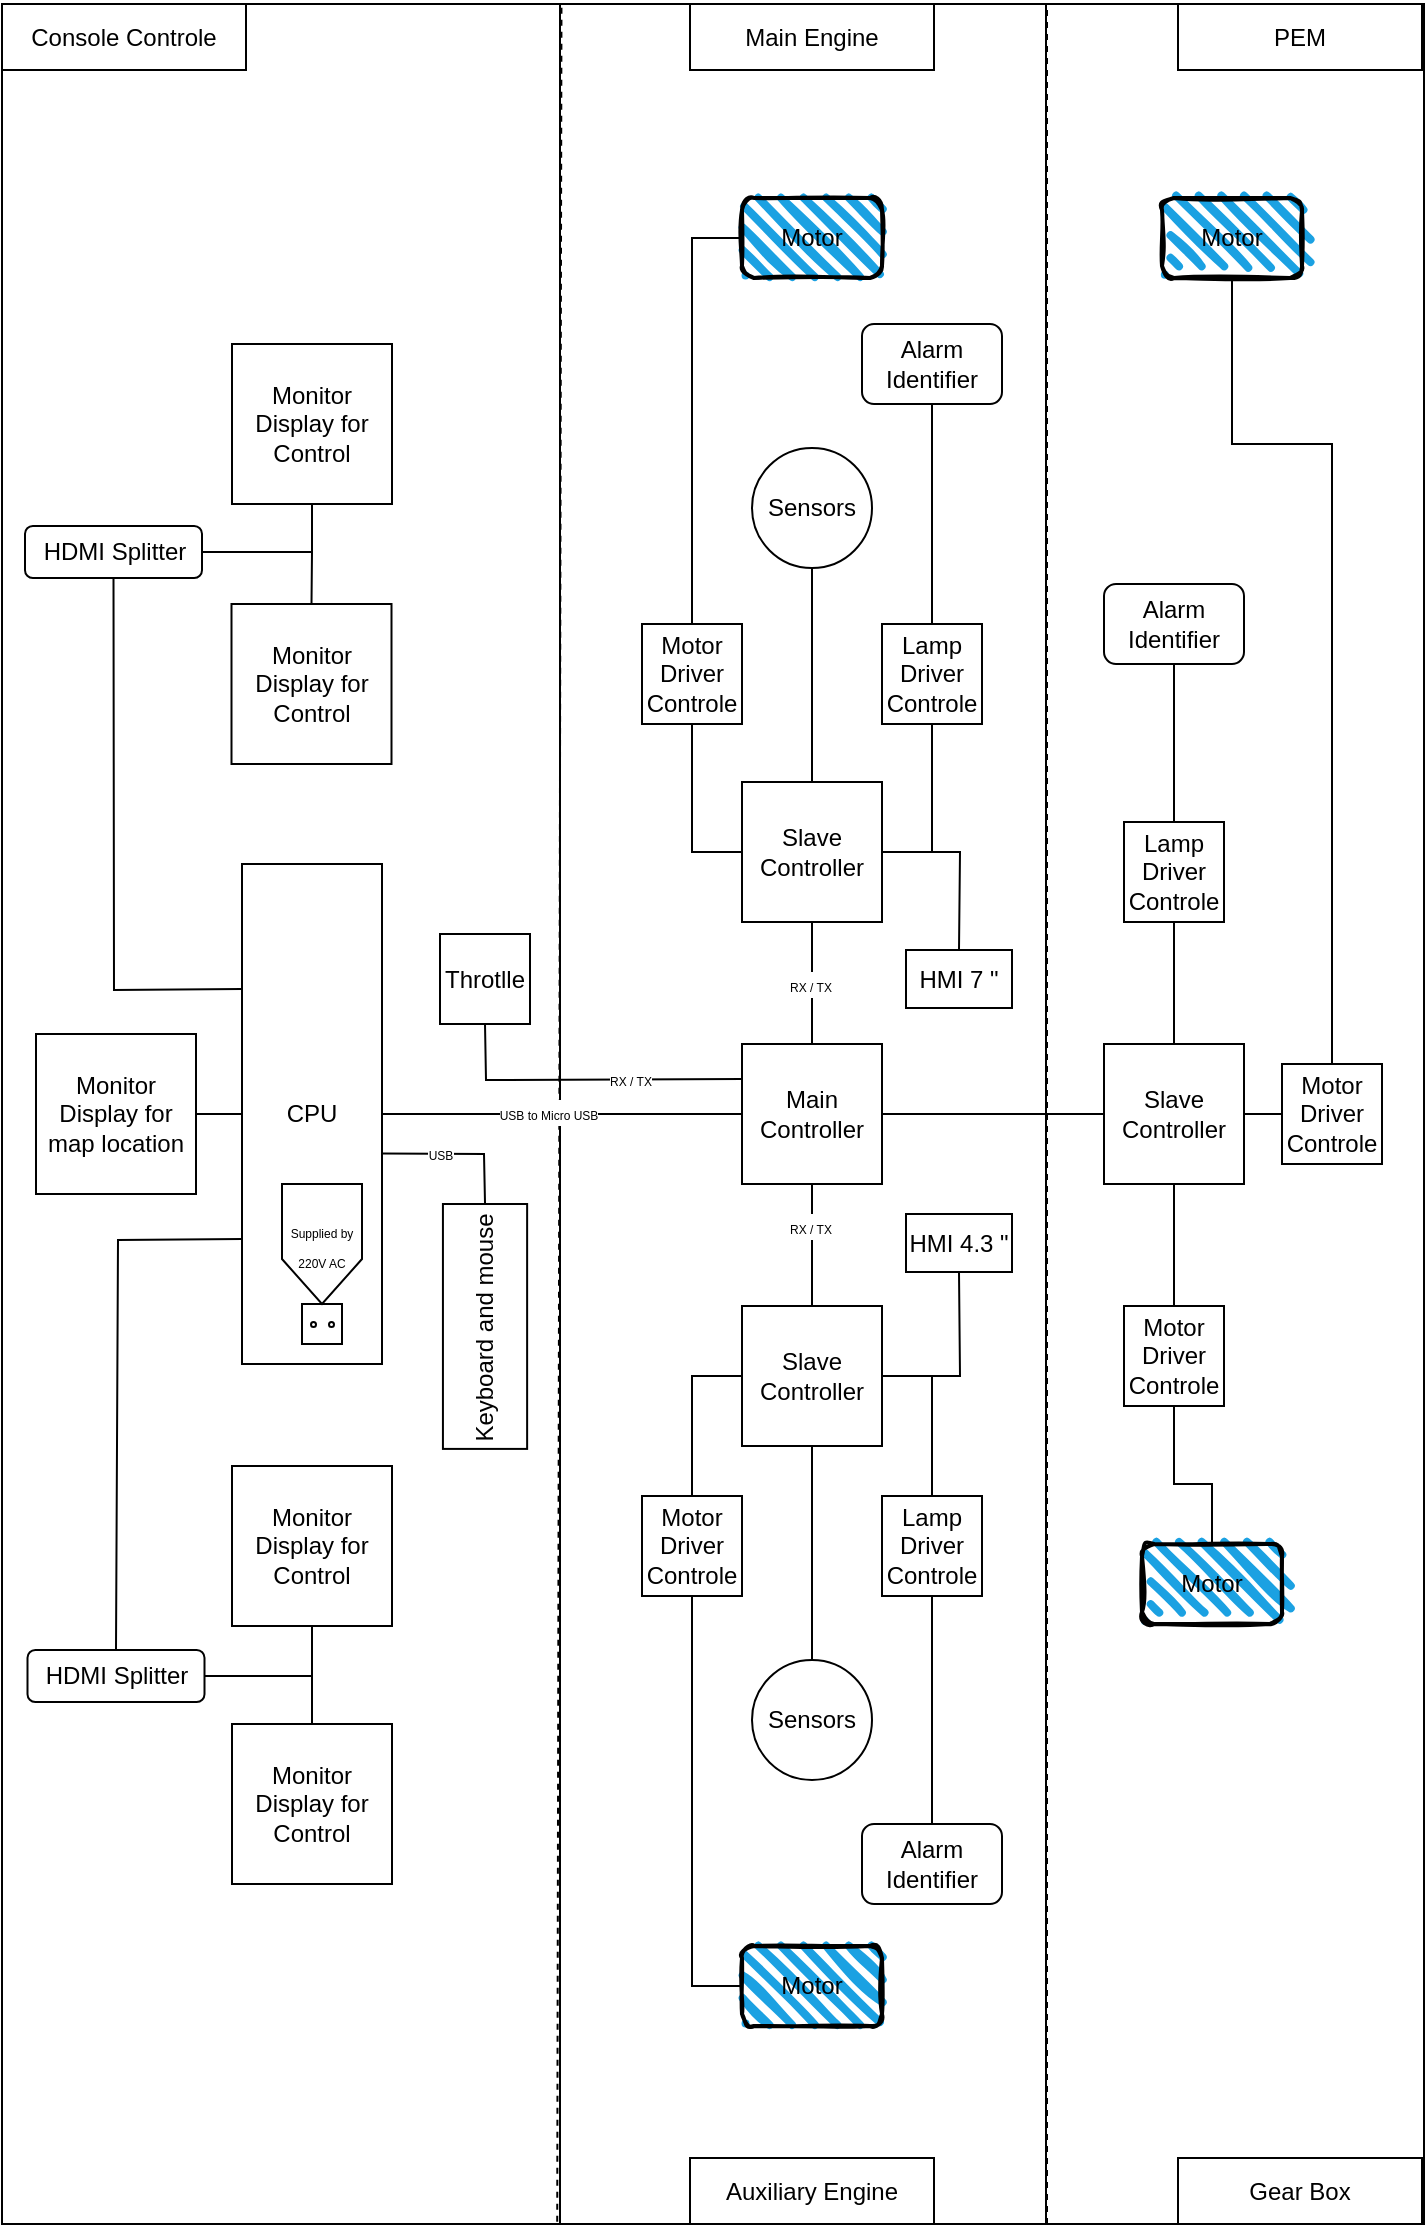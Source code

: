<mxfile version="23.0.2" type="github">
  <diagram name="Page-1" id="bdS_hWGNOkwyjjd48Gf8">
    <mxGraphModel dx="2605" dy="1338" grid="0" gridSize="10" guides="1" tooltips="1" connect="1" arrows="1" fold="1" page="1" pageScale="1" pageWidth="827" pageHeight="1169" math="0" shadow="0">
      <root>
        <mxCell id="0" />
        <mxCell id="1" parent="0" />
        <mxCell id="d3ICCTbF8nOoWMCPjpBj-5" value="&lt;br&gt;" style="rounded=0;whiteSpace=wrap;html=1;" parent="1" vertex="1">
          <mxGeometry x="58" y="24" width="710" height="1110" as="geometry" />
        </mxCell>
        <mxCell id="tNhVOZxFXTZ1Ly7ThZuJ-10" value="" style="rounded=0;whiteSpace=wrap;html=1;fontSize=11;" vertex="1" parent="1">
          <mxGeometry x="580" y="24" width="189" height="1110" as="geometry" />
        </mxCell>
        <mxCell id="tNhVOZxFXTZ1Ly7ThZuJ-9" value="" style="rounded=0;whiteSpace=wrap;html=1;fontSize=11;" vertex="1" parent="1">
          <mxGeometry x="337" y="579" width="243" height="555" as="geometry" />
        </mxCell>
        <mxCell id="tNhVOZxFXTZ1Ly7ThZuJ-6" value="" style="rounded=0;whiteSpace=wrap;html=1;fontSize=11;" vertex="1" parent="1">
          <mxGeometry x="58" y="24" width="279" height="1110" as="geometry" />
        </mxCell>
        <mxCell id="tNhVOZxFXTZ1Ly7ThZuJ-7" value="" style="rounded=0;whiteSpace=wrap;html=1;fontSize=11;" vertex="1" parent="1">
          <mxGeometry x="337" y="24" width="243" height="555" as="geometry" />
        </mxCell>
        <mxCell id="d3ICCTbF8nOoWMCPjpBj-6" value="" style="endArrow=none;dashed=1;html=1;rounded=0;entryX=0.394;entryY=-0.001;entryDx=0;entryDy=0;entryPerimeter=0;exitX=0.391;exitY=0.999;exitDx=0;exitDy=0;exitPerimeter=0;" parent="1" source="d3ICCTbF8nOoWMCPjpBj-5" target="d3ICCTbF8nOoWMCPjpBj-5" edge="1">
          <mxGeometry width="50" height="50" relative="1" as="geometry">
            <mxPoint x="338" y="1134" as="sourcePoint" />
            <mxPoint x="338" y="21" as="targetPoint" />
          </mxGeometry>
        </mxCell>
        <mxCell id="d3ICCTbF8nOoWMCPjpBj-12" value="Main Controller" style="whiteSpace=wrap;html=1;aspect=fixed;" parent="1" vertex="1">
          <mxGeometry x="428" y="544" width="70" height="70" as="geometry" />
        </mxCell>
        <mxCell id="d3ICCTbF8nOoWMCPjpBj-13" value="" style="endArrow=none;html=1;rounded=0;entryX=1;entryY=0.5;entryDx=0;entryDy=0;exitX=0;exitY=0.5;exitDx=0;exitDy=0;" parent="1" source="d3ICCTbF8nOoWMCPjpBj-12" target="d3ICCTbF8nOoWMCPjpBj-11" edge="1">
          <mxGeometry width="50" height="50" relative="1" as="geometry">
            <mxPoint x="478" y="584" as="sourcePoint" />
            <mxPoint x="528" y="534" as="targetPoint" />
          </mxGeometry>
        </mxCell>
        <mxCell id="d3ICCTbF8nOoWMCPjpBj-32" value="&lt;font style=&quot;font-size: 6px;&quot;&gt;USB to Micro USB&lt;/font&gt;" style="edgeLabel;html=1;align=center;verticalAlign=middle;resizable=0;points=[];" parent="d3ICCTbF8nOoWMCPjpBj-13" vertex="1" connectable="0">
          <mxGeometry x="0.082" y="1" relative="1" as="geometry">
            <mxPoint y="-2" as="offset" />
          </mxGeometry>
        </mxCell>
        <mxCell id="d3ICCTbF8nOoWMCPjpBj-15" value="Slave Controller" style="whiteSpace=wrap;html=1;aspect=fixed;" parent="1" vertex="1">
          <mxGeometry x="428" y="413" width="70" height="70" as="geometry" />
        </mxCell>
        <mxCell id="d3ICCTbF8nOoWMCPjpBj-16" value="Slave Controller" style="whiteSpace=wrap;html=1;aspect=fixed;" parent="1" vertex="1">
          <mxGeometry x="428" y="675" width="70" height="70" as="geometry" />
        </mxCell>
        <mxCell id="d3ICCTbF8nOoWMCPjpBj-24" value="" style="endArrow=none;html=1;rounded=0;exitX=0.5;exitY=0;exitDx=0;exitDy=0;entryX=0.5;entryY=1;entryDx=0;entryDy=0;" parent="1" source="d3ICCTbF8nOoWMCPjpBj-12" target="d3ICCTbF8nOoWMCPjpBj-15" edge="1">
          <mxGeometry width="50" height="50" relative="1" as="geometry">
            <mxPoint x="478" y="544" as="sourcePoint" />
            <mxPoint x="528" y="494" as="targetPoint" />
          </mxGeometry>
        </mxCell>
        <mxCell id="d3ICCTbF8nOoWMCPjpBj-41" value="&lt;font style=&quot;font-size: 6px;&quot;&gt;RX / TX&lt;/font&gt;" style="edgeLabel;html=1;align=center;verticalAlign=middle;resizable=0;points=[];" parent="d3ICCTbF8nOoWMCPjpBj-24" vertex="1" connectable="0">
          <mxGeometry x="0.005" y="1" relative="1" as="geometry">
            <mxPoint as="offset" />
          </mxGeometry>
        </mxCell>
        <mxCell id="d3ICCTbF8nOoWMCPjpBj-25" value="" style="endArrow=none;html=1;rounded=0;exitX=0.5;exitY=0;exitDx=0;exitDy=0;entryX=0.5;entryY=1;entryDx=0;entryDy=0;" parent="1" source="d3ICCTbF8nOoWMCPjpBj-16" target="d3ICCTbF8nOoWMCPjpBj-12" edge="1">
          <mxGeometry width="50" height="50" relative="1" as="geometry">
            <mxPoint x="438" y="554" as="sourcePoint" />
            <mxPoint x="438" y="524" as="targetPoint" />
          </mxGeometry>
        </mxCell>
        <mxCell id="d3ICCTbF8nOoWMCPjpBj-42" value="&lt;font style=&quot;font-size: 6px;&quot;&gt;RX / TX&lt;/font&gt;" style="edgeLabel;html=1;align=center;verticalAlign=middle;resizable=0;points=[];" parent="d3ICCTbF8nOoWMCPjpBj-25" vertex="1" connectable="0">
          <mxGeometry x="0.321" y="1" relative="1" as="geometry">
            <mxPoint as="offset" />
          </mxGeometry>
        </mxCell>
        <mxCell id="d3ICCTbF8nOoWMCPjpBj-26" value="Throtlle" style="whiteSpace=wrap;html=1;aspect=fixed;" parent="1" vertex="1">
          <mxGeometry x="277" y="489" width="45" height="45" as="geometry" />
        </mxCell>
        <mxCell id="d3ICCTbF8nOoWMCPjpBj-27" value="Keyboard and mouse" style="rounded=0;html=1;whiteSpace=wrap;direction=west;align=center;rotation=270;" parent="1" vertex="1">
          <mxGeometry x="238.29" y="664.18" width="122.45" height="42.1" as="geometry" />
        </mxCell>
        <mxCell id="d3ICCTbF8nOoWMCPjpBj-30" value="" style="endArrow=none;html=1;rounded=0;exitX=0.5;exitY=1;exitDx=0;exitDy=0;entryX=0;entryY=0.25;entryDx=0;entryDy=0;" parent="1" source="d3ICCTbF8nOoWMCPjpBj-26" target="d3ICCTbF8nOoWMCPjpBj-12" edge="1">
          <mxGeometry width="50" height="50" relative="1" as="geometry">
            <mxPoint x="408" y="644" as="sourcePoint" />
            <mxPoint x="458" y="594" as="targetPoint" />
            <Array as="points">
              <mxPoint x="300" y="562" />
            </Array>
          </mxGeometry>
        </mxCell>
        <mxCell id="d3ICCTbF8nOoWMCPjpBj-31" value="&lt;font style=&quot;font-size: 6px;&quot;&gt;RX / TX&lt;/font&gt;" style="edgeLabel;html=1;align=center;verticalAlign=middle;resizable=0;points=[];spacingTop=0;spacingLeft=0;" parent="d3ICCTbF8nOoWMCPjpBj-30" vertex="1" connectable="0">
          <mxGeometry x="0.281" y="-1" relative="1" as="geometry">
            <mxPoint y="-2" as="offset" />
          </mxGeometry>
        </mxCell>
        <mxCell id="d3ICCTbF8nOoWMCPjpBj-33" value="" style="endArrow=none;html=1;rounded=0;exitX=0;exitY=0.5;exitDx=0;exitDy=0;entryX=1.004;entryY=0.579;entryDx=0;entryDy=0;entryPerimeter=0;" parent="1" source="d3ICCTbF8nOoWMCPjpBj-27" target="d3ICCTbF8nOoWMCPjpBj-11" edge="1">
          <mxGeometry width="50" height="50" relative="1" as="geometry">
            <mxPoint x="225" y="630" as="sourcePoint" />
            <mxPoint x="275" y="580" as="targetPoint" />
            <Array as="points">
              <mxPoint x="299" y="599" />
            </Array>
          </mxGeometry>
        </mxCell>
        <mxCell id="d3ICCTbF8nOoWMCPjpBj-34" value="&lt;font style=&quot;font-size: 6px;&quot;&gt;USB&lt;/font&gt;" style="edgeLabel;html=1;align=center;verticalAlign=middle;resizable=0;points=[];" parent="d3ICCTbF8nOoWMCPjpBj-33" vertex="1" connectable="0">
          <mxGeometry x="0.251" relative="1" as="geometry">
            <mxPoint y="-1" as="offset" />
          </mxGeometry>
        </mxCell>
        <mxCell id="d3ICCTbF8nOoWMCPjpBj-36" value="Console Controle" style="rounded=0;whiteSpace=wrap;html=1;" parent="1" vertex="1">
          <mxGeometry x="58" y="24" width="122" height="33" as="geometry" />
        </mxCell>
        <mxCell id="d3ICCTbF8nOoWMCPjpBj-37" value="Main Engine" style="rounded=0;whiteSpace=wrap;html=1;" parent="1" vertex="1">
          <mxGeometry x="402" y="24" width="122" height="33" as="geometry" />
        </mxCell>
        <mxCell id="d3ICCTbF8nOoWMCPjpBj-38" value="Auxiliary Engine" style="rounded=0;whiteSpace=wrap;html=1;" parent="1" vertex="1">
          <mxGeometry x="402" y="1101" width="122" height="33" as="geometry" />
        </mxCell>
        <mxCell id="d3ICCTbF8nOoWMCPjpBj-39" value="" style="endArrow=none;dashed=1;html=1;rounded=0;entryX=0.75;entryY=0;entryDx=0;entryDy=0;exitX=0.75;exitY=1;exitDx=0;exitDy=0;" parent="1" edge="1">
          <mxGeometry width="50" height="50" relative="1" as="geometry">
            <mxPoint x="580.5" y="1134" as="sourcePoint" />
            <mxPoint x="580.5" y="24" as="targetPoint" />
          </mxGeometry>
        </mxCell>
        <mxCell id="d3ICCTbF8nOoWMCPjpBj-40" value="PEM" style="rounded=0;whiteSpace=wrap;html=1;" parent="1" vertex="1">
          <mxGeometry x="646" y="24" width="122" height="33" as="geometry" />
        </mxCell>
        <mxCell id="d3ICCTbF8nOoWMCPjpBj-43" value="Motor Driver Controle" style="whiteSpace=wrap;html=1;aspect=fixed;" parent="1" vertex="1">
          <mxGeometry x="378" y="334" width="50" height="50" as="geometry" />
        </mxCell>
        <mxCell id="d3ICCTbF8nOoWMCPjpBj-44" value="Lamp Driver Controle" style="whiteSpace=wrap;html=1;aspect=fixed;" parent="1" vertex="1">
          <mxGeometry x="498" y="334" width="50" height="50" as="geometry" />
        </mxCell>
        <mxCell id="d3ICCTbF8nOoWMCPjpBj-45" value="Sensors" style="ellipse;whiteSpace=wrap;html=1;aspect=fixed;" parent="1" vertex="1">
          <mxGeometry x="433" y="246" width="60" height="60" as="geometry" />
        </mxCell>
        <mxCell id="d3ICCTbF8nOoWMCPjpBj-46" value="" style="endArrow=none;html=1;rounded=0;entryX=0.5;entryY=1;entryDx=0;entryDy=0;" parent="1" source="d3ICCTbF8nOoWMCPjpBj-15" target="d3ICCTbF8nOoWMCPjpBj-45" edge="1">
          <mxGeometry width="50" height="50" relative="1" as="geometry">
            <mxPoint x="528" y="344" as="sourcePoint" />
            <mxPoint x="578" y="294" as="targetPoint" />
          </mxGeometry>
        </mxCell>
        <mxCell id="d3ICCTbF8nOoWMCPjpBj-47" value="" style="endArrow=none;html=1;rounded=0;exitX=0.5;exitY=1;exitDx=0;exitDy=0;entryX=0;entryY=0.5;entryDx=0;entryDy=0;" parent="1" source="d3ICCTbF8nOoWMCPjpBj-43" target="d3ICCTbF8nOoWMCPjpBj-15" edge="1">
          <mxGeometry width="50" height="50" relative="1" as="geometry">
            <mxPoint x="528" y="414" as="sourcePoint" />
            <mxPoint x="578" y="364" as="targetPoint" />
            <Array as="points">
              <mxPoint x="403" y="448" />
            </Array>
          </mxGeometry>
        </mxCell>
        <mxCell id="d3ICCTbF8nOoWMCPjpBj-48" value="" style="endArrow=none;html=1;rounded=0;entryX=0.5;entryY=1;entryDx=0;entryDy=0;exitX=1;exitY=0.5;exitDx=0;exitDy=0;" parent="1" source="d3ICCTbF8nOoWMCPjpBj-15" target="d3ICCTbF8nOoWMCPjpBj-44" edge="1">
          <mxGeometry width="50" height="50" relative="1" as="geometry">
            <mxPoint x="468" y="434" as="sourcePoint" />
            <mxPoint x="518" y="384" as="targetPoint" />
            <Array as="points">
              <mxPoint x="523" y="448" />
            </Array>
          </mxGeometry>
        </mxCell>
        <mxCell id="d3ICCTbF8nOoWMCPjpBj-50" value="Motor" style="rounded=1;whiteSpace=wrap;html=1;strokeWidth=2;fillWeight=4;hachureGap=8;hachureAngle=45;fillColor=#1ba1e2;sketch=1;" parent="1" vertex="1">
          <mxGeometry x="428" y="121" width="70" height="40" as="geometry" />
        </mxCell>
        <mxCell id="d3ICCTbF8nOoWMCPjpBj-52" value="" style="endArrow=none;html=1;rounded=0;exitX=0.5;exitY=0;exitDx=0;exitDy=0;entryX=0;entryY=0.5;entryDx=0;entryDy=0;" parent="1" source="d3ICCTbF8nOoWMCPjpBj-43" target="d3ICCTbF8nOoWMCPjpBj-50" edge="1">
          <mxGeometry width="50" height="50" relative="1" as="geometry">
            <mxPoint x="538" y="264" as="sourcePoint" />
            <mxPoint x="588" y="214" as="targetPoint" />
            <Array as="points">
              <mxPoint x="403" y="141" />
            </Array>
          </mxGeometry>
        </mxCell>
        <mxCell id="d3ICCTbF8nOoWMCPjpBj-53" value="Alarm Identifier" style="rounded=1;whiteSpace=wrap;html=1;" parent="1" vertex="1">
          <mxGeometry x="488" y="184" width="70" height="40" as="geometry" />
        </mxCell>
        <mxCell id="d3ICCTbF8nOoWMCPjpBj-54" value="" style="endArrow=none;html=1;rounded=0;entryX=0.5;entryY=1;entryDx=0;entryDy=0;exitX=0.5;exitY=0;exitDx=0;exitDy=0;" parent="1" source="d3ICCTbF8nOoWMCPjpBj-44" target="d3ICCTbF8nOoWMCPjpBj-53" edge="1">
          <mxGeometry width="50" height="50" relative="1" as="geometry">
            <mxPoint x="558" y="304" as="sourcePoint" />
            <mxPoint x="608" y="254" as="targetPoint" />
          </mxGeometry>
        </mxCell>
        <mxCell id="d3ICCTbF8nOoWMCPjpBj-55" value="Sensors" style="ellipse;whiteSpace=wrap;html=1;aspect=fixed;" parent="1" vertex="1">
          <mxGeometry x="433" y="852" width="60" height="60" as="geometry" />
        </mxCell>
        <mxCell id="d3ICCTbF8nOoWMCPjpBj-56" value="" style="endArrow=none;html=1;rounded=0;entryX=0.5;entryY=1;entryDx=0;entryDy=0;exitX=0.5;exitY=0;exitDx=0;exitDy=0;" parent="1" source="d3ICCTbF8nOoWMCPjpBj-55" target="d3ICCTbF8nOoWMCPjpBj-16" edge="1">
          <mxGeometry width="50" height="50" relative="1" as="geometry">
            <mxPoint x="462.38" y="852" as="sourcePoint" />
            <mxPoint x="462.38" y="745" as="targetPoint" />
          </mxGeometry>
        </mxCell>
        <mxCell id="d3ICCTbF8nOoWMCPjpBj-57" value="Motor Driver Controle" style="whiteSpace=wrap;html=1;aspect=fixed;" parent="1" vertex="1">
          <mxGeometry x="378" y="770" width="50" height="50" as="geometry" />
        </mxCell>
        <mxCell id="d3ICCTbF8nOoWMCPjpBj-58" value="Lamp Driver Controle" style="whiteSpace=wrap;html=1;aspect=fixed;" parent="1" vertex="1">
          <mxGeometry x="498" y="770" width="50" height="50" as="geometry" />
        </mxCell>
        <mxCell id="d3ICCTbF8nOoWMCPjpBj-59" value="" style="endArrow=none;html=1;rounded=0;entryX=0;entryY=0.5;entryDx=0;entryDy=0;exitX=0.5;exitY=0;exitDx=0;exitDy=0;" parent="1" source="d3ICCTbF8nOoWMCPjpBj-57" target="d3ICCTbF8nOoWMCPjpBj-16" edge="1">
          <mxGeometry width="50" height="50" relative="1" as="geometry">
            <mxPoint x="518" y="774" as="sourcePoint" />
            <mxPoint x="568" y="724" as="targetPoint" />
            <Array as="points">
              <mxPoint x="403" y="710" />
            </Array>
          </mxGeometry>
        </mxCell>
        <mxCell id="d3ICCTbF8nOoWMCPjpBj-60" value="" style="endArrow=none;html=1;rounded=0;entryX=1;entryY=0.5;entryDx=0;entryDy=0;exitX=0.5;exitY=0;exitDx=0;exitDy=0;" parent="1" source="d3ICCTbF8nOoWMCPjpBj-58" target="d3ICCTbF8nOoWMCPjpBj-16" edge="1">
          <mxGeometry width="50" height="50" relative="1" as="geometry">
            <mxPoint x="438" y="744" as="sourcePoint" />
            <mxPoint x="488" y="694" as="targetPoint" />
            <Array as="points">
              <mxPoint x="523" y="710" />
            </Array>
          </mxGeometry>
        </mxCell>
        <mxCell id="d3ICCTbF8nOoWMCPjpBj-61" value="Motor" style="rounded=1;whiteSpace=wrap;html=1;strokeWidth=2;fillWeight=4;hachureGap=8;hachureAngle=45;fillColor=#1ba1e2;sketch=1;" parent="1" vertex="1">
          <mxGeometry x="428" y="995" width="70" height="40" as="geometry" />
        </mxCell>
        <mxCell id="d3ICCTbF8nOoWMCPjpBj-62" value="Alarm Identifier" style="rounded=1;whiteSpace=wrap;html=1;" parent="1" vertex="1">
          <mxGeometry x="488" y="934" width="70" height="40" as="geometry" />
        </mxCell>
        <mxCell id="d3ICCTbF8nOoWMCPjpBj-63" value="" style="endArrow=none;html=1;rounded=0;exitX=0;exitY=0.5;exitDx=0;exitDy=0;entryX=0.5;entryY=1;entryDx=0;entryDy=0;" parent="1" source="d3ICCTbF8nOoWMCPjpBj-61" target="d3ICCTbF8nOoWMCPjpBj-57" edge="1">
          <mxGeometry width="50" height="50" relative="1" as="geometry">
            <mxPoint x="578" y="914" as="sourcePoint" />
            <mxPoint x="628" y="864" as="targetPoint" />
            <Array as="points">
              <mxPoint x="403" y="1015" />
            </Array>
          </mxGeometry>
        </mxCell>
        <mxCell id="d3ICCTbF8nOoWMCPjpBj-64" value="" style="endArrow=none;html=1;rounded=0;entryX=0.5;entryY=1;entryDx=0;entryDy=0;exitX=0.5;exitY=0;exitDx=0;exitDy=0;" parent="1" source="d3ICCTbF8nOoWMCPjpBj-62" target="d3ICCTbF8nOoWMCPjpBj-58" edge="1">
          <mxGeometry width="50" height="50" relative="1" as="geometry">
            <mxPoint x="548" y="934" as="sourcePoint" />
            <mxPoint x="598" y="884" as="targetPoint" />
          </mxGeometry>
        </mxCell>
        <mxCell id="d3ICCTbF8nOoWMCPjpBj-65" value="Slave Controller" style="whiteSpace=wrap;html=1;aspect=fixed;" parent="1" vertex="1">
          <mxGeometry x="609" y="544" width="70" height="70" as="geometry" />
        </mxCell>
        <mxCell id="d3ICCTbF8nOoWMCPjpBj-66" value="" style="endArrow=none;html=1;rounded=0;exitX=1;exitY=0.5;exitDx=0;exitDy=0;entryX=0;entryY=0.5;entryDx=0;entryDy=0;" parent="1" source="d3ICCTbF8nOoWMCPjpBj-12" target="d3ICCTbF8nOoWMCPjpBj-65" edge="1">
          <mxGeometry width="50" height="50" relative="1" as="geometry">
            <mxPoint x="878" y="704" as="sourcePoint" />
            <mxPoint x="928" y="654" as="targetPoint" />
          </mxGeometry>
        </mxCell>
        <mxCell id="d3ICCTbF8nOoWMCPjpBj-67" value="Motor Driver Controle" style="whiteSpace=wrap;html=1;aspect=fixed;" parent="1" vertex="1">
          <mxGeometry x="698" y="554" width="50" height="50" as="geometry" />
        </mxCell>
        <mxCell id="d3ICCTbF8nOoWMCPjpBj-68" value="Motor" style="rounded=1;whiteSpace=wrap;html=1;strokeWidth=2;fillWeight=4;hachureGap=8;hachureAngle=45;fillColor=#1ba1e2;sketch=1;" parent="1" vertex="1">
          <mxGeometry x="628" y="794" width="70" height="40" as="geometry" />
        </mxCell>
        <mxCell id="d3ICCTbF8nOoWMCPjpBj-69" value="" style="endArrow=none;html=1;rounded=0;entryX=1;entryY=0.5;entryDx=0;entryDy=0;" parent="1" source="d3ICCTbF8nOoWMCPjpBj-67" target="d3ICCTbF8nOoWMCPjpBj-65" edge="1">
          <mxGeometry width="50" height="50" relative="1" as="geometry">
            <mxPoint x="638" y="704" as="sourcePoint" />
            <mxPoint x="688" y="654" as="targetPoint" />
          </mxGeometry>
        </mxCell>
        <mxCell id="d3ICCTbF8nOoWMCPjpBj-70" value="" style="endArrow=none;html=1;rounded=0;entryX=0.5;entryY=1;entryDx=0;entryDy=0;exitX=0.5;exitY=0;exitDx=0;exitDy=0;" parent="1" source="d3ICCTbF8nOoWMCPjpBj-68" target="d3ICCTbF8nOoWMCPjpBj-78" edge="1">
          <mxGeometry width="50" height="50" relative="1" as="geometry">
            <mxPoint x="680.58" y="786" as="sourcePoint" />
            <mxPoint x="680.58" y="725" as="targetPoint" />
            <Array as="points">
              <mxPoint x="663" y="764" />
              <mxPoint x="644" y="764" />
            </Array>
          </mxGeometry>
        </mxCell>
        <mxCell id="d3ICCTbF8nOoWMCPjpBj-71" value="Lamp Driver Controle" style="whiteSpace=wrap;html=1;aspect=fixed;" parent="1" vertex="1">
          <mxGeometry x="619" y="433" width="50" height="50" as="geometry" />
        </mxCell>
        <mxCell id="d3ICCTbF8nOoWMCPjpBj-72" value="Alarm Identifier" style="rounded=1;whiteSpace=wrap;html=1;" parent="1" vertex="1">
          <mxGeometry x="609" y="314" width="70" height="40" as="geometry" />
        </mxCell>
        <mxCell id="d3ICCTbF8nOoWMCPjpBj-73" value="" style="endArrow=none;html=1;rounded=0;exitX=0.5;exitY=1;exitDx=0;exitDy=0;entryX=0.5;entryY=0;entryDx=0;entryDy=0;" parent="1" source="d3ICCTbF8nOoWMCPjpBj-71" target="d3ICCTbF8nOoWMCPjpBj-65" edge="1">
          <mxGeometry width="50" height="50" relative="1" as="geometry">
            <mxPoint x="638" y="464" as="sourcePoint" />
            <mxPoint x="688" y="414" as="targetPoint" />
          </mxGeometry>
        </mxCell>
        <mxCell id="d3ICCTbF8nOoWMCPjpBj-74" value="" style="endArrow=none;html=1;rounded=0;exitX=0.5;exitY=1;exitDx=0;exitDy=0;entryX=0.5;entryY=0;entryDx=0;entryDy=0;" parent="1" source="d3ICCTbF8nOoWMCPjpBj-72" target="d3ICCTbF8nOoWMCPjpBj-71" edge="1">
          <mxGeometry width="50" height="50" relative="1" as="geometry">
            <mxPoint x="691" y="493" as="sourcePoint" />
            <mxPoint x="691" y="554" as="targetPoint" />
          </mxGeometry>
        </mxCell>
        <mxCell id="d3ICCTbF8nOoWMCPjpBj-75" value="Motor" style="rounded=1;whiteSpace=wrap;html=1;strokeWidth=2;fillWeight=4;hachureGap=8;hachureAngle=45;fillColor=#1ba1e2;sketch=1;" parent="1" vertex="1">
          <mxGeometry x="638" y="121" width="70" height="40" as="geometry" />
        </mxCell>
        <mxCell id="d3ICCTbF8nOoWMCPjpBj-76" value="" style="endArrow=none;html=1;rounded=0;entryX=0.5;entryY=1;entryDx=0;entryDy=0;exitX=0.5;exitY=0;exitDx=0;exitDy=0;" parent="1" source="d3ICCTbF8nOoWMCPjpBj-67" target="d3ICCTbF8nOoWMCPjpBj-75" edge="1">
          <mxGeometry width="50" height="50" relative="1" as="geometry">
            <mxPoint x="578" y="474" as="sourcePoint" />
            <mxPoint x="628" y="424" as="targetPoint" />
            <Array as="points">
              <mxPoint x="723" y="244" />
              <mxPoint x="673" y="244" />
            </Array>
          </mxGeometry>
        </mxCell>
        <mxCell id="d3ICCTbF8nOoWMCPjpBj-77" value="Gear Box" style="rounded=0;whiteSpace=wrap;html=1;" parent="1" vertex="1">
          <mxGeometry x="646" y="1101" width="122" height="33" as="geometry" />
        </mxCell>
        <mxCell id="d3ICCTbF8nOoWMCPjpBj-78" value="Motor Driver Controle" style="whiteSpace=wrap;html=1;aspect=fixed;" parent="1" vertex="1">
          <mxGeometry x="619" y="675" width="50" height="50" as="geometry" />
        </mxCell>
        <mxCell id="d3ICCTbF8nOoWMCPjpBj-79" value="" style="endArrow=none;html=1;rounded=0;exitX=0.5;exitY=0;exitDx=0;exitDy=0;entryX=0.5;entryY=1;entryDx=0;entryDy=0;" parent="1" source="d3ICCTbF8nOoWMCPjpBj-78" target="d3ICCTbF8nOoWMCPjpBj-65" edge="1">
          <mxGeometry width="50" height="50" relative="1" as="geometry">
            <mxPoint x="648" y="684" as="sourcePoint" />
            <mxPoint x="698" y="634" as="targetPoint" />
          </mxGeometry>
        </mxCell>
        <mxCell id="d3ICCTbF8nOoWMCPjpBj-81" value="Monitor Display for Control" style="whiteSpace=wrap;html=1;aspect=fixed;" parent="1" vertex="1">
          <mxGeometry x="172.75" y="324" width="80" height="80" as="geometry" />
        </mxCell>
        <mxCell id="d3ICCTbF8nOoWMCPjpBj-82" value="Monitor Display for Control" style="whiteSpace=wrap;html=1;aspect=fixed;" parent="1" vertex="1">
          <mxGeometry x="173" y="194" width="80" height="80" as="geometry" />
        </mxCell>
        <mxCell id="d3ICCTbF8nOoWMCPjpBj-83" value="Monitor Display for map location" style="whiteSpace=wrap;html=1;aspect=fixed;" parent="1" vertex="1">
          <mxGeometry x="75" y="539" width="80" height="80" as="geometry" />
        </mxCell>
        <mxCell id="d3ICCTbF8nOoWMCPjpBj-84" value="Monitor Display for Control" style="whiteSpace=wrap;html=1;aspect=fixed;" parent="1" vertex="1">
          <mxGeometry x="173" y="755" width="80" height="80" as="geometry" />
        </mxCell>
        <mxCell id="d3ICCTbF8nOoWMCPjpBj-85" value="Monitor Display for Control" style="whiteSpace=wrap;html=1;aspect=fixed;" parent="1" vertex="1">
          <mxGeometry x="173" y="884" width="80" height="80" as="geometry" />
        </mxCell>
        <mxCell id="d3ICCTbF8nOoWMCPjpBj-89" value="" style="group" parent="1" vertex="1" connectable="0">
          <mxGeometry x="178" y="454" width="70" height="250" as="geometry" />
        </mxCell>
        <mxCell id="d3ICCTbF8nOoWMCPjpBj-11" value="CPU" style="rounded=0;whiteSpace=wrap;html=1;" parent="d3ICCTbF8nOoWMCPjpBj-89" vertex="1">
          <mxGeometry width="70" height="250" as="geometry" />
        </mxCell>
        <mxCell id="d3ICCTbF8nOoWMCPjpBj-88" value="" style="group" parent="d3ICCTbF8nOoWMCPjpBj-89" vertex="1" connectable="0">
          <mxGeometry x="20" y="160" width="40" height="80" as="geometry" />
        </mxCell>
        <mxCell id="d3ICCTbF8nOoWMCPjpBj-17" value="" style="whiteSpace=wrap;html=1;aspect=fixed;" parent="d3ICCTbF8nOoWMCPjpBj-88" vertex="1">
          <mxGeometry x="10" y="60" width="20" height="20" as="geometry" />
        </mxCell>
        <mxCell id="d3ICCTbF8nOoWMCPjpBj-18" value="" style="ellipse;whiteSpace=wrap;html=1;aspect=fixed;" parent="d3ICCTbF8nOoWMCPjpBj-88" vertex="1">
          <mxGeometry x="14.5" y="69" width="2.5" height="2.5" as="geometry" />
        </mxCell>
        <mxCell id="d3ICCTbF8nOoWMCPjpBj-19" value="" style="ellipse;whiteSpace=wrap;html=1;aspect=fixed;" parent="d3ICCTbF8nOoWMCPjpBj-88" vertex="1">
          <mxGeometry x="23.5" y="69" width="2.5" height="2.5" as="geometry" />
        </mxCell>
        <mxCell id="d3ICCTbF8nOoWMCPjpBj-23" value="&lt;font style=&quot;font-size: 6px;&quot;&gt;Supplied by 220V AC&lt;/font&gt;" style="shape=offPageConnector;whiteSpace=wrap;html=1;" parent="d3ICCTbF8nOoWMCPjpBj-88" vertex="1">
          <mxGeometry width="40" height="60" as="geometry" />
        </mxCell>
        <mxCell id="d3ICCTbF8nOoWMCPjpBj-90" value="" style="endArrow=none;html=1;rounded=0;exitX=1;exitY=0.5;exitDx=0;exitDy=0;entryX=0;entryY=0.5;entryDx=0;entryDy=0;" parent="1" source="d3ICCTbF8nOoWMCPjpBj-83" target="d3ICCTbF8nOoWMCPjpBj-11" edge="1">
          <mxGeometry width="50" height="50" relative="1" as="geometry">
            <mxPoint x="328" y="672" as="sourcePoint" />
            <mxPoint x="378" y="622" as="targetPoint" />
          </mxGeometry>
        </mxCell>
        <mxCell id="d3ICCTbF8nOoWMCPjpBj-92" value="HDMI Splitter" style="rounded=1;whiteSpace=wrap;html=1;" parent="1" vertex="1">
          <mxGeometry x="69.5" y="285" width="88.5" height="26" as="geometry" />
        </mxCell>
        <mxCell id="d3ICCTbF8nOoWMCPjpBj-93" value="HDMI Splitter" style="rounded=1;whiteSpace=wrap;html=1;" parent="1" vertex="1">
          <mxGeometry x="70.75" y="847" width="88.5" height="26" as="geometry" />
        </mxCell>
        <mxCell id="d3ICCTbF8nOoWMCPjpBj-94" value="" style="endArrow=none;html=1;rounded=0;exitX=0.5;exitY=1;exitDx=0;exitDy=0;entryX=0;entryY=0.25;entryDx=0;entryDy=0;" parent="1" source="d3ICCTbF8nOoWMCPjpBj-92" target="d3ICCTbF8nOoWMCPjpBj-11" edge="1">
          <mxGeometry width="50" height="50" relative="1" as="geometry">
            <mxPoint x="387" y="397" as="sourcePoint" />
            <mxPoint x="437" y="347" as="targetPoint" />
            <Array as="points">
              <mxPoint x="114" y="517" />
            </Array>
          </mxGeometry>
        </mxCell>
        <mxCell id="d3ICCTbF8nOoWMCPjpBj-95" value="" style="endArrow=none;html=1;rounded=0;entryX=0;entryY=0.75;entryDx=0;entryDy=0;exitX=0.5;exitY=0;exitDx=0;exitDy=0;" parent="1" source="d3ICCTbF8nOoWMCPjpBj-93" target="d3ICCTbF8nOoWMCPjpBj-11" edge="1">
          <mxGeometry width="50" height="50" relative="1" as="geometry">
            <mxPoint x="287" y="713" as="sourcePoint" />
            <mxPoint x="337" y="663" as="targetPoint" />
            <Array as="points">
              <mxPoint x="116" y="642" />
            </Array>
          </mxGeometry>
        </mxCell>
        <mxCell id="d3ICCTbF8nOoWMCPjpBj-96" value="" style="endArrow=none;html=1;rounded=0;exitX=1;exitY=0.5;exitDx=0;exitDy=0;entryX=0.5;entryY=0;entryDx=0;entryDy=0;" parent="1" source="d3ICCTbF8nOoWMCPjpBj-93" target="d3ICCTbF8nOoWMCPjpBj-85" edge="1">
          <mxGeometry width="50" height="50" relative="1" as="geometry">
            <mxPoint x="233" y="845" as="sourcePoint" />
            <mxPoint x="283" y="795" as="targetPoint" />
            <Array as="points">
              <mxPoint x="213" y="860" />
            </Array>
          </mxGeometry>
        </mxCell>
        <mxCell id="d3ICCTbF8nOoWMCPjpBj-97" value="" style="endArrow=none;html=1;rounded=0;exitX=1;exitY=0.5;exitDx=0;exitDy=0;entryX=0.5;entryY=1;entryDx=0;entryDy=0;" parent="1" source="d3ICCTbF8nOoWMCPjpBj-93" target="d3ICCTbF8nOoWMCPjpBj-84" edge="1">
          <mxGeometry width="50" height="50" relative="1" as="geometry">
            <mxPoint x="208" y="874" as="sourcePoint" />
            <mxPoint x="258" y="824" as="targetPoint" />
            <Array as="points">
              <mxPoint x="213" y="860" />
            </Array>
          </mxGeometry>
        </mxCell>
        <mxCell id="d3ICCTbF8nOoWMCPjpBj-98" value="" style="endArrow=none;html=1;rounded=0;exitX=1;exitY=0.5;exitDx=0;exitDy=0;entryX=0.5;entryY=1;entryDx=0;entryDy=0;" parent="1" source="d3ICCTbF8nOoWMCPjpBj-92" target="d3ICCTbF8nOoWMCPjpBj-82" edge="1">
          <mxGeometry width="50" height="50" relative="1" as="geometry">
            <mxPoint x="200" y="394" as="sourcePoint" />
            <mxPoint x="250" y="344" as="targetPoint" />
            <Array as="points">
              <mxPoint x="213" y="298" />
            </Array>
          </mxGeometry>
        </mxCell>
        <mxCell id="d3ICCTbF8nOoWMCPjpBj-99" value="" style="endArrow=none;html=1;rounded=0;exitX=1;exitY=0.5;exitDx=0;exitDy=0;entryX=0.5;entryY=0;entryDx=0;entryDy=0;" parent="1" source="d3ICCTbF8nOoWMCPjpBj-92" target="d3ICCTbF8nOoWMCPjpBj-81" edge="1">
          <mxGeometry width="50" height="50" relative="1" as="geometry">
            <mxPoint x="196" y="364" as="sourcePoint" />
            <mxPoint x="246" y="314" as="targetPoint" />
            <Array as="points">
              <mxPoint x="213" y="298" />
            </Array>
          </mxGeometry>
        </mxCell>
        <mxCell id="tNhVOZxFXTZ1Ly7ThZuJ-1" value="HMI 7 &quot;" style="rounded=0;whiteSpace=wrap;html=1;" vertex="1" parent="1">
          <mxGeometry x="510" y="497" width="53" height="29" as="geometry" />
        </mxCell>
        <mxCell id="tNhVOZxFXTZ1Ly7ThZuJ-2" value="" style="endArrow=none;html=1;rounded=0;exitX=1;exitY=0.5;exitDx=0;exitDy=0;entryX=0.5;entryY=0;entryDx=0;entryDy=0;" edge="1" parent="1" source="d3ICCTbF8nOoWMCPjpBj-15" target="tNhVOZxFXTZ1Ly7ThZuJ-1">
          <mxGeometry width="50" height="50" relative="1" as="geometry">
            <mxPoint x="546" y="569" as="sourcePoint" />
            <mxPoint x="596" y="519" as="targetPoint" />
            <Array as="points">
              <mxPoint x="537" y="448" />
            </Array>
          </mxGeometry>
        </mxCell>
        <mxCell id="tNhVOZxFXTZ1Ly7ThZuJ-3" value="HMI 4.3 &quot;" style="rounded=0;whiteSpace=wrap;html=1;" vertex="1" parent="1">
          <mxGeometry x="510" y="629" width="53" height="29" as="geometry" />
        </mxCell>
        <mxCell id="tNhVOZxFXTZ1Ly7ThZuJ-5" value="" style="endArrow=none;html=1;rounded=0;exitX=1;exitY=0.5;exitDx=0;exitDy=0;entryX=0.5;entryY=1;entryDx=0;entryDy=0;" edge="1" parent="1" source="d3ICCTbF8nOoWMCPjpBj-16" target="tNhVOZxFXTZ1Ly7ThZuJ-3">
          <mxGeometry width="50" height="50" relative="1" as="geometry">
            <mxPoint x="522" y="723" as="sourcePoint" />
            <mxPoint x="572" y="673" as="targetPoint" />
            <Array as="points">
              <mxPoint x="537" y="710" />
            </Array>
          </mxGeometry>
        </mxCell>
      </root>
    </mxGraphModel>
  </diagram>
</mxfile>
